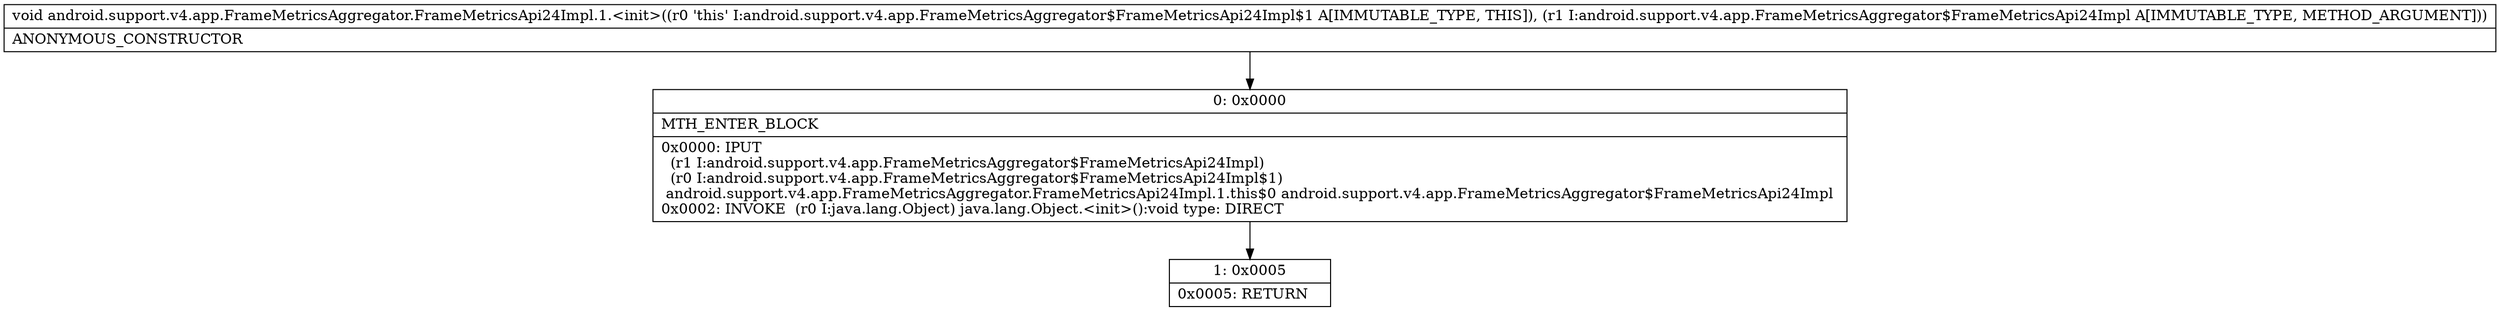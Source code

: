 digraph "CFG forandroid.support.v4.app.FrameMetricsAggregator.FrameMetricsApi24Impl.1.\<init\>(Landroid\/support\/v4\/app\/FrameMetricsAggregator$FrameMetricsApi24Impl;)V" {
Node_0 [shape=record,label="{0\:\ 0x0000|MTH_ENTER_BLOCK\l|0x0000: IPUT  \l  (r1 I:android.support.v4.app.FrameMetricsAggregator$FrameMetricsApi24Impl)\l  (r0 I:android.support.v4.app.FrameMetricsAggregator$FrameMetricsApi24Impl$1)\l android.support.v4.app.FrameMetricsAggregator.FrameMetricsApi24Impl.1.this$0 android.support.v4.app.FrameMetricsAggregator$FrameMetricsApi24Impl \l0x0002: INVOKE  (r0 I:java.lang.Object) java.lang.Object.\<init\>():void type: DIRECT \l}"];
Node_1 [shape=record,label="{1\:\ 0x0005|0x0005: RETURN   \l}"];
MethodNode[shape=record,label="{void android.support.v4.app.FrameMetricsAggregator.FrameMetricsApi24Impl.1.\<init\>((r0 'this' I:android.support.v4.app.FrameMetricsAggregator$FrameMetricsApi24Impl$1 A[IMMUTABLE_TYPE, THIS]), (r1 I:android.support.v4.app.FrameMetricsAggregator$FrameMetricsApi24Impl A[IMMUTABLE_TYPE, METHOD_ARGUMENT]))  | ANONYMOUS_CONSTRUCTOR\l}"];
MethodNode -> Node_0;
Node_0 -> Node_1;
}

